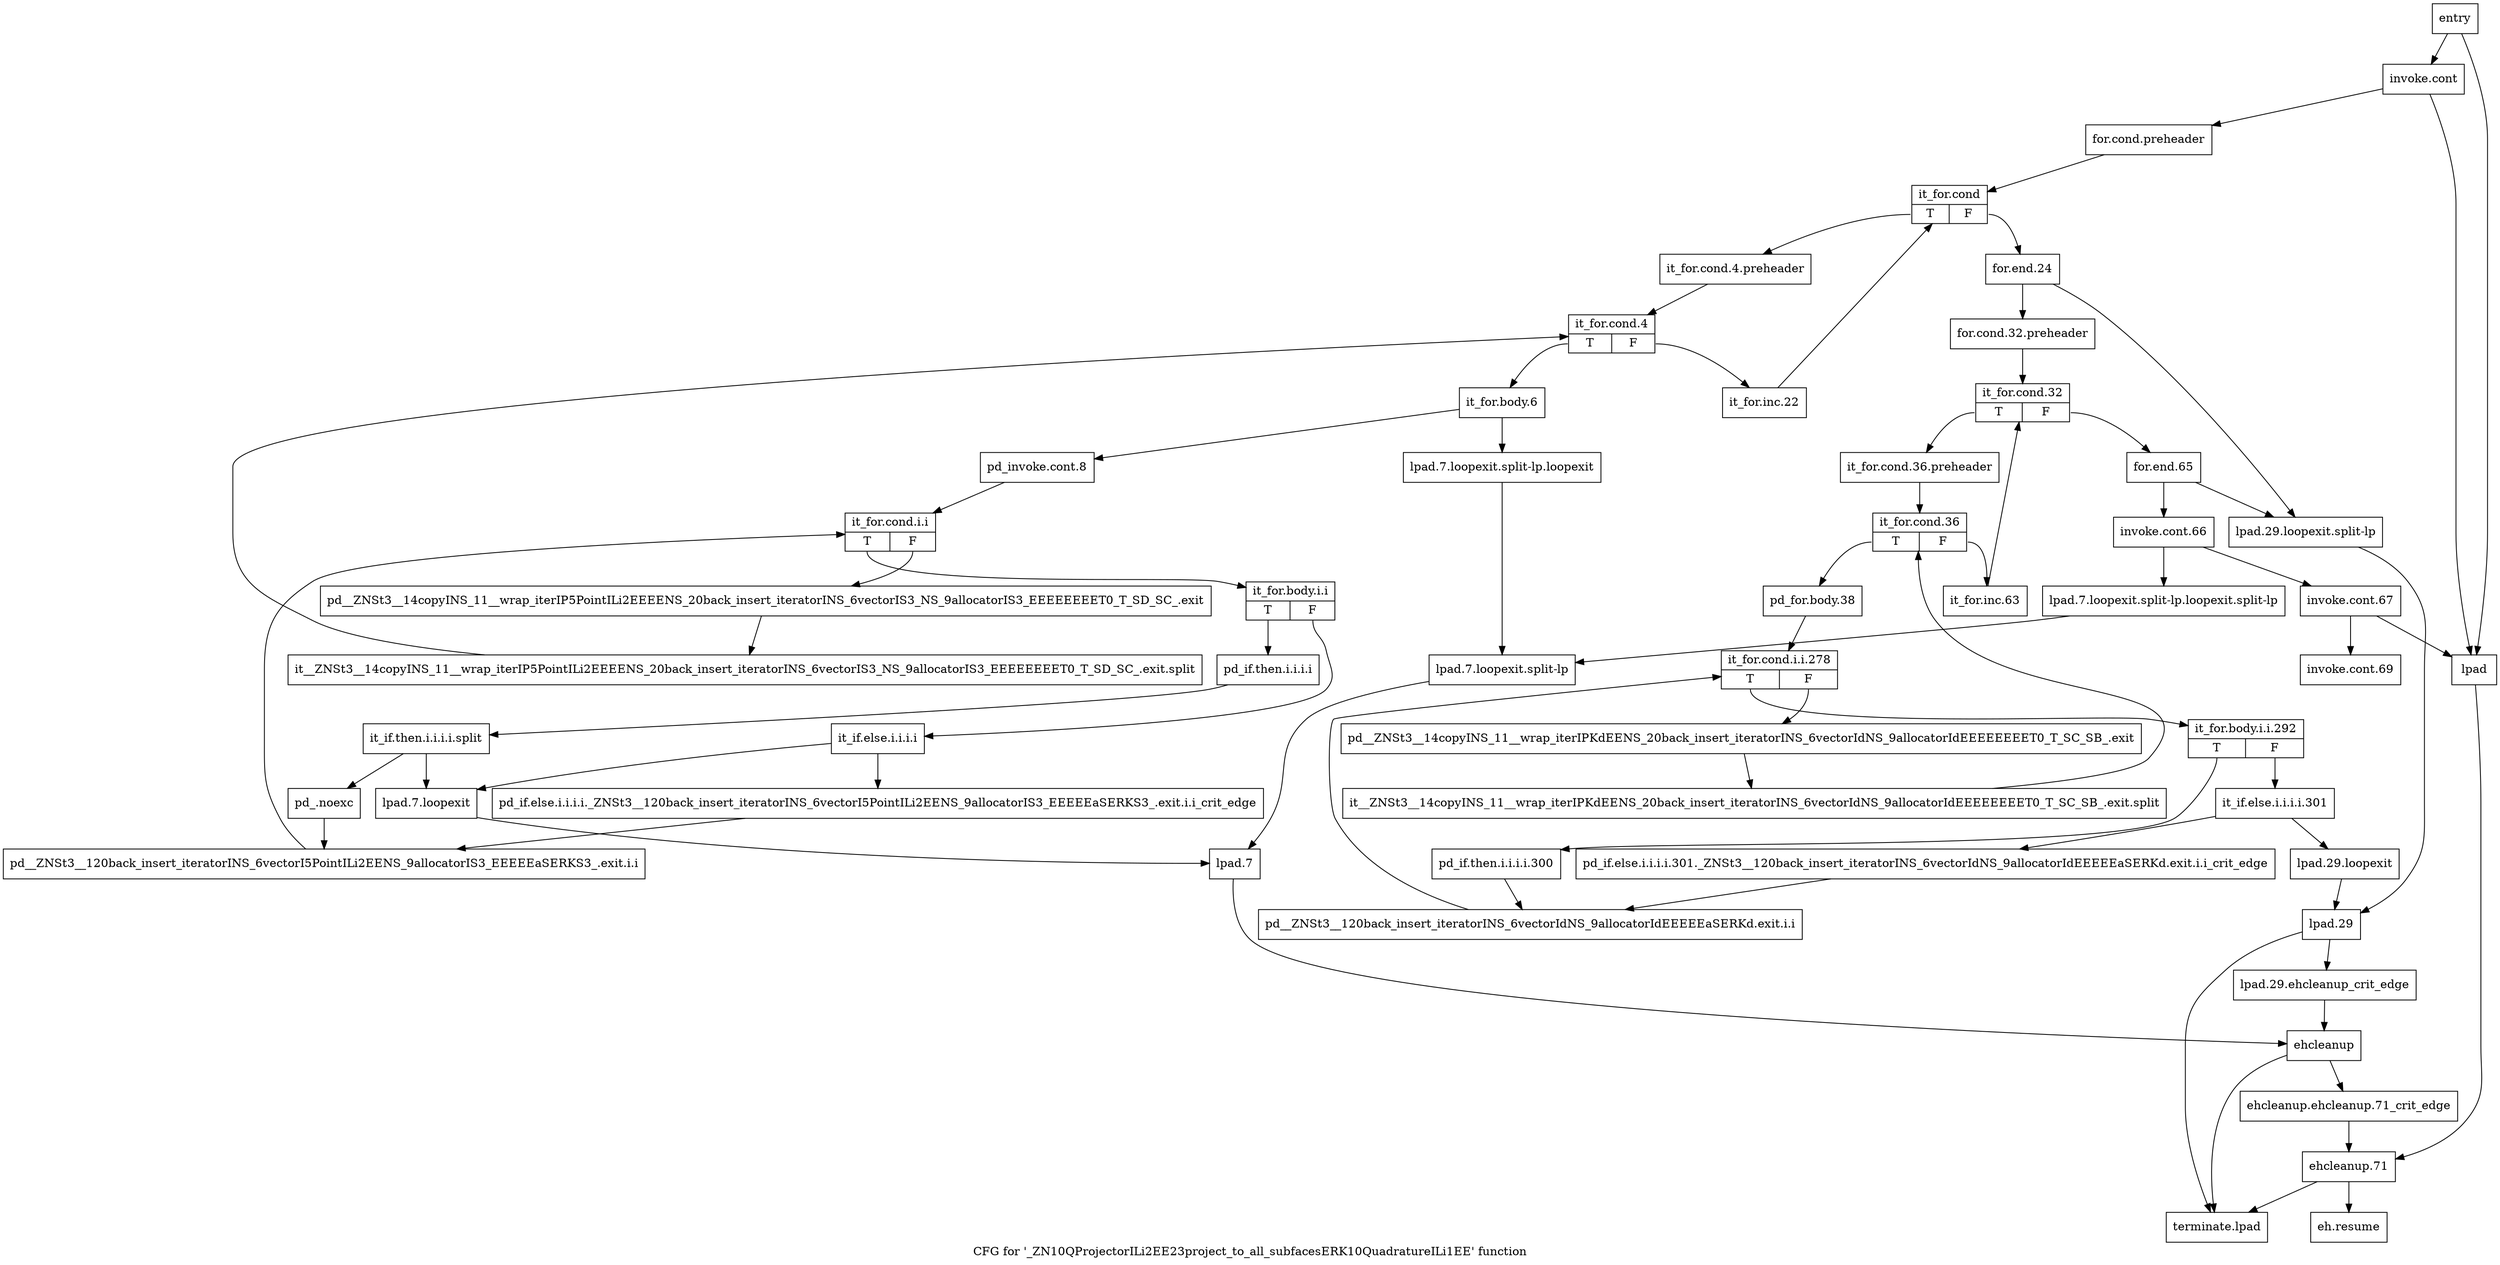 digraph "CFG for '_ZN10QProjectorILi2EE23project_to_all_subfacesERK10QuadratureILi1EE' function" {
	label="CFG for '_ZN10QProjectorILi2EE23project_to_all_subfacesERK10QuadratureILi1EE' function";

	Node0x6e73900 [shape=record,label="{entry}"];
	Node0x6e73900 -> Node0x6e73950;
	Node0x6e73900 -> Node0x6e73e00;
	Node0x6e73950 [shape=record,label="{invoke.cont}"];
	Node0x6e73950 -> Node0x6e739a0;
	Node0x6e73950 -> Node0x6e73e00;
	Node0x6e739a0 [shape=record,label="{for.cond.preheader}"];
	Node0x6e739a0 -> Node0x6e739f0;
	Node0x6e739f0 [shape=record,label="{it_for.cond|{<s0>T|<s1>F}}"];
	Node0x6e739f0:s0 -> Node0x6e73a40;
	Node0x6e739f0:s1 -> Node0x6e74030;
	Node0x6e73a40 [shape=record,label="{it_for.cond.4.preheader}"];
	Node0x6e73a40 -> Node0x6e73a90;
	Node0x6e73a90 [shape=record,label="{it_for.cond.4|{<s0>T|<s1>F}}"];
	Node0x6e73a90:s0 -> Node0x6e73ae0;
	Node0x6e73a90:s1 -> Node0x6e73fe0;
	Node0x6e73ae0 [shape=record,label="{it_for.body.6}"];
	Node0x6e73ae0 -> Node0x6e73b30;
	Node0x6e73ae0 -> Node0x6e73ea0;
	Node0x6e73b30 [shape=record,label="{pd_invoke.cont.8}"];
	Node0x6e73b30 -> Node0x6e73b80;
	Node0x6e73b80 [shape=record,label="{it_for.cond.i.i|{<s0>T|<s1>F}}"];
	Node0x6e73b80:s0 -> Node0x6e73bd0;
	Node0x6e73b80:s1 -> Node0x6e73db0;
	Node0x6e73bd0 [shape=record,label="{it_for.body.i.i|{<s0>T|<s1>F}}"];
	Node0x6e73bd0:s0 -> Node0x6e73c20;
	Node0x6e73bd0:s1 -> Node0x6e73cc0;
	Node0x6e73c20 [shape=record,label="{pd_if.then.i.i.i.i}"];
	Node0x6e73c20 -> Node0xaf88da0;
	Node0xaf88da0 [shape=record,label="{it_if.then.i.i.i.i.split}"];
	Node0xaf88da0 -> Node0x6e73c70;
	Node0xaf88da0 -> Node0x6e73e50;
	Node0x6e73c70 [shape=record,label="{pd_.noexc}"];
	Node0x6e73c70 -> Node0x6e73d60;
	Node0x6e73cc0 [shape=record,label="{it_if.else.i.i.i.i}"];
	Node0x6e73cc0 -> Node0x6e73d10;
	Node0x6e73cc0 -> Node0x6e73e50;
	Node0x6e73d10 [shape=record,label="{pd_if.else.i.i.i.i._ZNSt3__120back_insert_iteratorINS_6vectorI5PointILi2EENS_9allocatorIS3_EEEEEaSERKS3_.exit.i.i_crit_edge}"];
	Node0x6e73d10 -> Node0x6e73d60;
	Node0x6e73d60 [shape=record,label="{pd__ZNSt3__120back_insert_iteratorINS_6vectorI5PointILi2EENS_9allocatorIS3_EEEEEaSERKS3_.exit.i.i}"];
	Node0x6e73d60 -> Node0x6e73b80;
	Node0x6e73db0 [shape=record,label="{pd__ZNSt3__14copyINS_11__wrap_iterIP5PointILi2EEEENS_20back_insert_iteratorINS_6vectorIS3_NS_9allocatorIS3_EEEEEEEET0_T_SD_SC_.exit}"];
	Node0x6e73db0 -> Node0xb0c8c10;
	Node0xb0c8c10 [shape=record,label="{it__ZNSt3__14copyINS_11__wrap_iterIP5PointILi2EEEENS_20back_insert_iteratorINS_6vectorIS3_NS_9allocatorIS3_EEEEEEEET0_T_SD_SC_.exit.split}"];
	Node0xb0c8c10 -> Node0x6e73a90;
	Node0x6e73e00 [shape=record,label="{lpad}"];
	Node0x6e73e00 -> Node0x6e747b0;
	Node0x6e73e50 [shape=record,label="{lpad.7.loopexit}"];
	Node0x6e73e50 -> Node0x6e73f90;
	Node0x6e73ea0 [shape=record,label="{lpad.7.loopexit.split-lp.loopexit}"];
	Node0x6e73ea0 -> Node0x6e73f40;
	Node0x6e73ef0 [shape=record,label="{lpad.7.loopexit.split-lp.loopexit.split-lp}"];
	Node0x6e73ef0 -> Node0x6e73f40;
	Node0x6e73f40 [shape=record,label="{lpad.7.loopexit.split-lp}"];
	Node0x6e73f40 -> Node0x6e73f90;
	Node0x6e73f90 [shape=record,label="{lpad.7}"];
	Node0x6e73f90 -> Node0x6e74710;
	Node0x6e73fe0 [shape=record,label="{it_for.inc.22}"];
	Node0x6e73fe0 -> Node0x6e739f0;
	Node0x6e74030 [shape=record,label="{for.end.24}"];
	Node0x6e74030 -> Node0x6e74080;
	Node0x6e74030 -> Node0x6e74490;
	Node0x6e74080 [shape=record,label="{for.cond.32.preheader}"];
	Node0x6e74080 -> Node0x6e740d0;
	Node0x6e740d0 [shape=record,label="{it_for.cond.32|{<s0>T|<s1>F}}"];
	Node0x6e740d0:s0 -> Node0x6e74120;
	Node0x6e740d0:s1 -> Node0x6e745d0;
	Node0x6e74120 [shape=record,label="{it_for.cond.36.preheader}"];
	Node0x6e74120 -> Node0x6e74170;
	Node0x6e74170 [shape=record,label="{it_for.cond.36|{<s0>T|<s1>F}}"];
	Node0x6e74170:s0 -> Node0x6e741c0;
	Node0x6e74170:s1 -> Node0x6e74580;
	Node0x6e741c0 [shape=record,label="{pd_for.body.38}"];
	Node0x6e741c0 -> Node0x6e74210;
	Node0x6e74210 [shape=record,label="{it_for.cond.i.i.278|{<s0>T|<s1>F}}"];
	Node0x6e74210:s0 -> Node0x6e74260;
	Node0x6e74210:s1 -> Node0x6e743f0;
	Node0x6e74260 [shape=record,label="{it_for.body.i.i.292|{<s0>T|<s1>F}}"];
	Node0x6e74260:s0 -> Node0x6e742b0;
	Node0x6e74260:s1 -> Node0x6e74300;
	Node0x6e742b0 [shape=record,label="{pd_if.then.i.i.i.i.300}"];
	Node0x6e742b0 -> Node0x6e743a0;
	Node0x6e74300 [shape=record,label="{it_if.else.i.i.i.i.301}"];
	Node0x6e74300 -> Node0x6e74350;
	Node0x6e74300 -> Node0x6e74440;
	Node0x6e74350 [shape=record,label="{pd_if.else.i.i.i.i.301._ZNSt3__120back_insert_iteratorINS_6vectorIdNS_9allocatorIdEEEEEaSERKd.exit.i.i_crit_edge}"];
	Node0x6e74350 -> Node0x6e743a0;
	Node0x6e743a0 [shape=record,label="{pd__ZNSt3__120back_insert_iteratorINS_6vectorIdNS_9allocatorIdEEEEEaSERKd.exit.i.i}"];
	Node0x6e743a0 -> Node0x6e74210;
	Node0x6e743f0 [shape=record,label="{pd__ZNSt3__14copyINS_11__wrap_iterIPKdEENS_20back_insert_iteratorINS_6vectorIdNS_9allocatorIdEEEEEEEET0_T_SC_SB_.exit}"];
	Node0x6e743f0 -> Node0xb0c8300;
	Node0xb0c8300 [shape=record,label="{it__ZNSt3__14copyINS_11__wrap_iterIPKdEENS_20back_insert_iteratorINS_6vectorIdNS_9allocatorIdEEEEEEEET0_T_SC_SB_.exit.split}"];
	Node0xb0c8300 -> Node0x6e74170;
	Node0x6e74440 [shape=record,label="{lpad.29.loopexit}"];
	Node0x6e74440 -> Node0x6e744e0;
	Node0x6e74490 [shape=record,label="{lpad.29.loopexit.split-lp}"];
	Node0x6e74490 -> Node0x6e744e0;
	Node0x6e744e0 [shape=record,label="{lpad.29}"];
	Node0x6e744e0 -> Node0x6e74530;
	Node0x6e744e0 -> Node0x6e74850;
	Node0x6e74530 [shape=record,label="{lpad.29.ehcleanup_crit_edge}"];
	Node0x6e74530 -> Node0x6e74710;
	Node0x6e74580 [shape=record,label="{it_for.inc.63}"];
	Node0x6e74580 -> Node0x6e740d0;
	Node0x6e745d0 [shape=record,label="{for.end.65}"];
	Node0x6e745d0 -> Node0x6e74620;
	Node0x6e745d0 -> Node0x6e74490;
	Node0x6e74620 [shape=record,label="{invoke.cont.66}"];
	Node0x6e74620 -> Node0x6e74670;
	Node0x6e74620 -> Node0x6e73ef0;
	Node0x6e74670 [shape=record,label="{invoke.cont.67}"];
	Node0x6e74670 -> Node0x6e746c0;
	Node0x6e74670 -> Node0x6e73e00;
	Node0x6e746c0 [shape=record,label="{invoke.cont.69}"];
	Node0x6e74710 [shape=record,label="{ehcleanup}"];
	Node0x6e74710 -> Node0x6e74760;
	Node0x6e74710 -> Node0x6e74850;
	Node0x6e74760 [shape=record,label="{ehcleanup.ehcleanup.71_crit_edge}"];
	Node0x6e74760 -> Node0x6e747b0;
	Node0x6e747b0 [shape=record,label="{ehcleanup.71}"];
	Node0x6e747b0 -> Node0x6e74800;
	Node0x6e747b0 -> Node0x6e74850;
	Node0x6e74800 [shape=record,label="{eh.resume}"];
	Node0x6e74850 [shape=record,label="{terminate.lpad}"];
}
